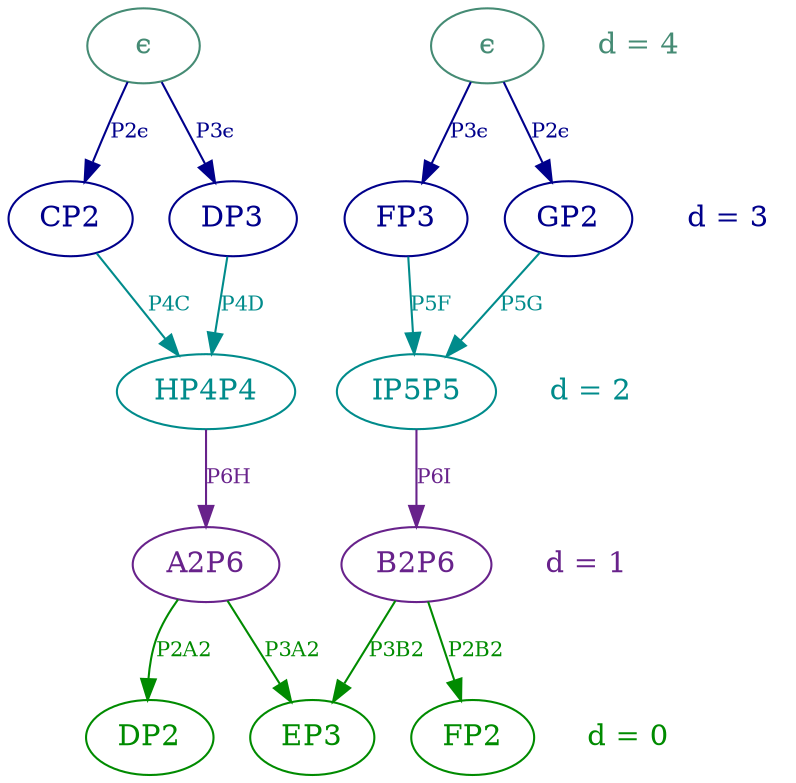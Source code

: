 digraph G {
    
    newrank = true;

    color = "aquamarine4";
    node [color = "aquamarine4", fontcolor = "aquamarine4"];
    root [label="ϵ"];
    right_root [label="ϵ"];
    depth_4_node[label = "d = 4", shape = plaintext, fontcolor = "aquamarine4"];
    {rank = same; depth_4_node; root; right_root};
    
    color = "blue4";
    node [color = "blue4", fontcolor = "blue4"];
    edge [color = "blue4", fontsize = 10, fontcolor = "blue4"];
    C [label = "CP2"];
    D [label = "DP3"];
    root -> C [label = "P2ϵ"];
    root -> D [label = "P3ϵ"];
    right_F [label = "FP3"];
    right_G [label = "GP2"];
    right_root -> right_F [label = "P3ϵ"];
    right_root -> right_G [label = "P2ϵ"];
    depth_3_node[label = "d = 3", shape = plaintext, fontcolor = "blue4"];
    {rank = same; depth_3_node; C; D; right_F; right_G};
    
    color = "cyan4";
    node [color = "cyan4", fontcolor = "cyan4"];
    edge [color = "cyan4", fontsize = 10, fontcolor = "cyan4"];
    H [label = "HP4P4"];
    C -> H [label = "P4C"];
    D -> H [label = "P4D"];
    right_I [label = "IP5P5"];
    right_F -> right_I [label = "P5F"];
    right_G -> right_I [label = "P5G"];
    depth_2_node[label = "d = 2", shape = plaintext, fontcolor = "cyan4"];
    {rank = same; depth_2_node; H; right_I};

    
    color = "darkorchid4";
    node [color = "darkorchid4", fontcolor = "darkorchid4"];
    edge [color = "darkorchid4", fontsize = 10, fontcolor = "darkorchid4"];
    A2 [label = "A2P6"]
    H -> A2 [label = "P6H"];
    right_B2 [label = "B2P6"];
    right_I -> right_B2 [label = "P6I"];
    depth_1_node[label = "d = 1", shape = plaintext, fontcolor = "darkorchid4"];
    {rank = same; depth_1_node; right_B2; A2};

    color = "green4";
    node [color = "green4", fontcolor = "green4"];
    edge [color = "green4", fontsize = 10, fontcolor = "green4"];
    D_0 [label = "DP2"];
    E_0 [label = "EP3"];
    F_0 [label = "FP2"];
    A2 -> D_0 [label = "P2A2"];
    A2 -> E_0 [label = "P3A2"];
    right_B2 -> E_0 [label = "P3B2"];
    right_B2 -> F_0 [label = "P2B2"];

    depth_0_node[label = "d = 0", shape = plaintext, fontcolor = "green4"];
    {rank = same; depth_0_node; D_0; E_0; F_0};
}
